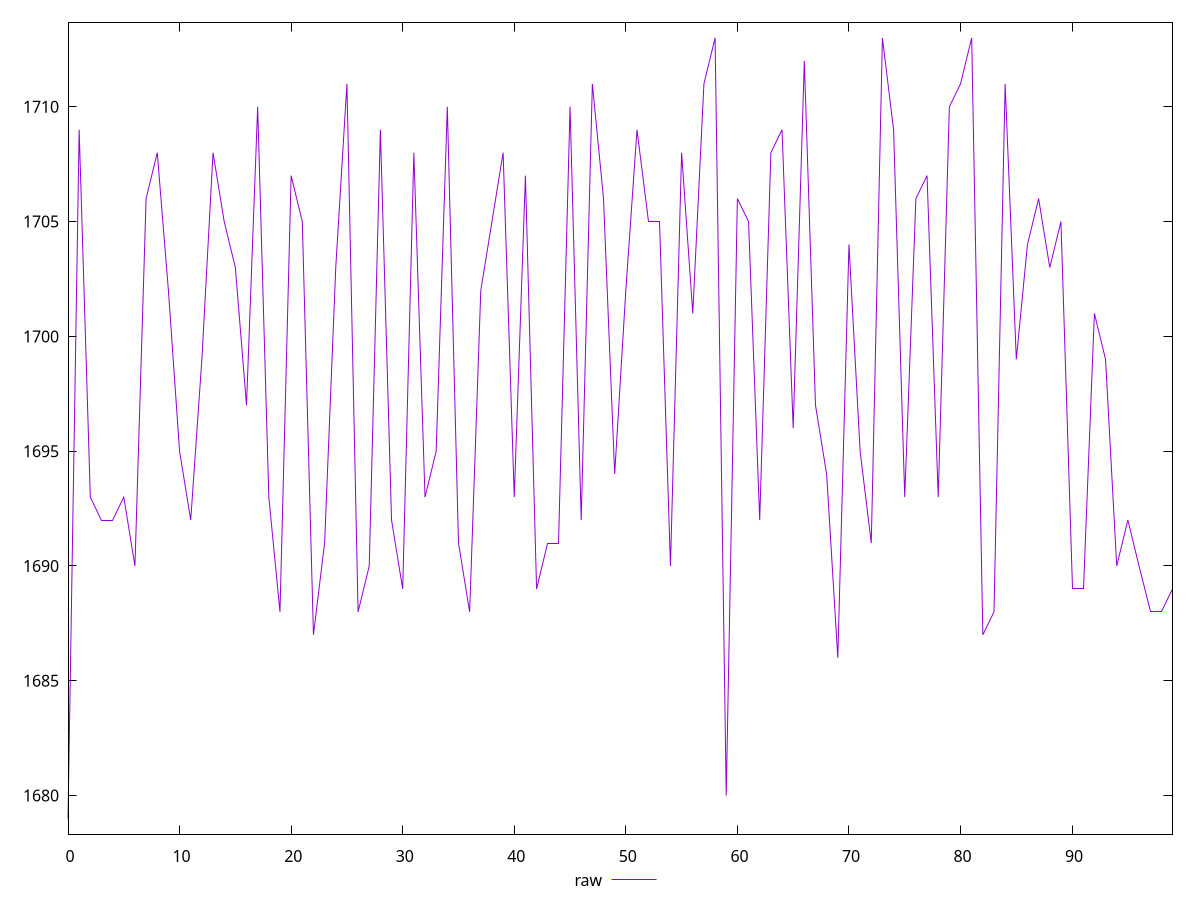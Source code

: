 reset

$raw <<EOF
0 1679
1 1709
2 1693
3 1692
4 1692
5 1693
6 1690
7 1706
8 1708
9 1702
10 1695
11 1692
12 1699
13 1708
14 1705
15 1703
16 1697
17 1710
18 1693
19 1688
20 1707
21 1705
22 1687
23 1691
24 1703
25 1711
26 1688
27 1690
28 1709
29 1692
30 1689
31 1708
32 1693
33 1695
34 1710
35 1691
36 1688
37 1702
38 1705
39 1708
40 1693
41 1707
42 1689
43 1691
44 1691
45 1710
46 1692
47 1711
48 1706
49 1694
50 1702
51 1709
52 1705
53 1705
54 1690
55 1708
56 1701
57 1711
58 1713
59 1680
60 1706
61 1705
62 1692
63 1708
64 1709
65 1696
66 1712
67 1697
68 1694
69 1686
70 1704
71 1695
72 1691
73 1713
74 1709
75 1693
76 1706
77 1707
78 1693
79 1710
80 1711
81 1713
82 1687
83 1688
84 1711
85 1699
86 1704
87 1706
88 1703
89 1705
90 1689
91 1689
92 1701
93 1699
94 1690
95 1692
96 1690
97 1688
98 1688
99 1689
EOF

set key outside below
set xrange [0:99]
set yrange [1678.32:1713.68]
set trange [1678.32:1713.68]
set terminal svg size 640, 500 enhanced background rgb 'white'
set output "reports/report_00033_2021-03-01T14-23-16.841Z/render-blocking-resources/samples/astro/raw/values.svg"

plot $raw title "raw" with line

reset
